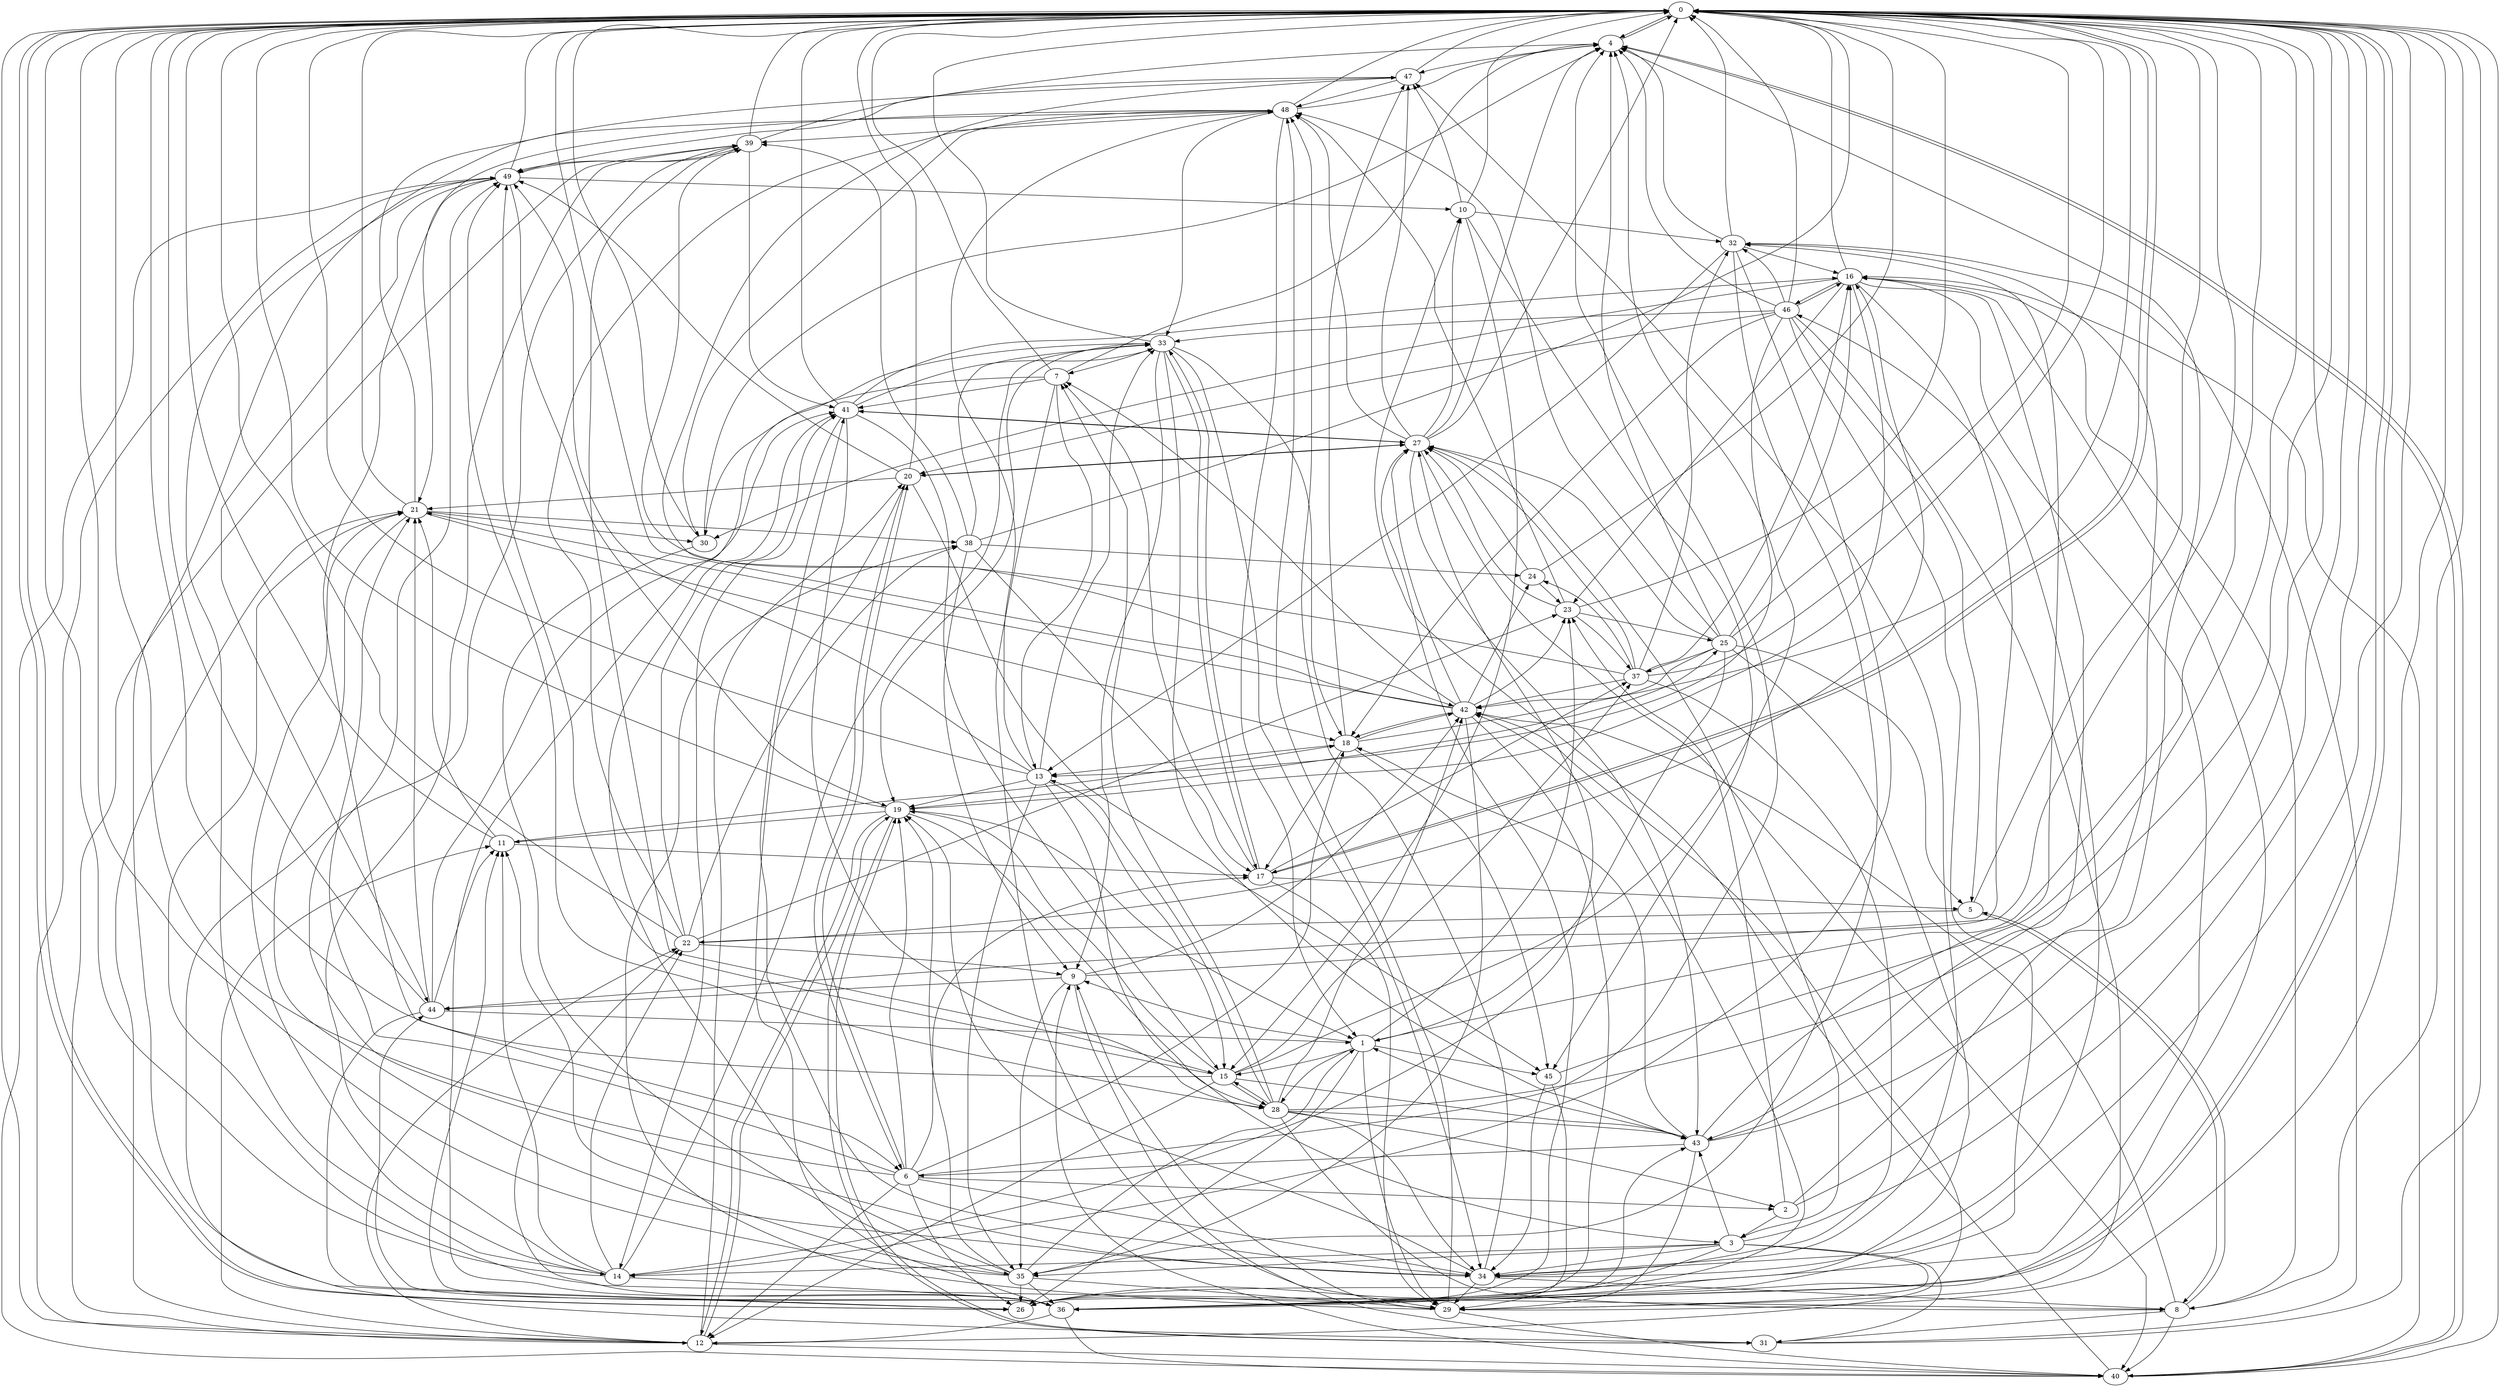 strict digraph "" {
	0	 [component_delay=3];
	4	 [component_delay=3];
	0 -> 4	 [wire_delay=1];
	17	 [component_delay=3];
	0 -> 17	 [wire_delay=1];
	26	 [component_delay=3];
	0 -> 26	 [wire_delay=1];
	36	 [component_delay=3];
	0 -> 36	 [wire_delay=1];
	1	 [component_delay=3];
	1 -> 0	 [wire_delay=1];
	9	 [component_delay=3];
	1 -> 9	 [wire_delay=1];
	15	 [component_delay=3];
	1 -> 15	 [wire_delay=1];
	23	 [component_delay=3];
	1 -> 23	 [wire_delay=1];
	1 -> 26	 [wire_delay=1];
	28	 [component_delay=3];
	1 -> 28	 [wire_delay=1];
	29	 [component_delay=3];
	1 -> 29	 [wire_delay=1];
	45	 [component_delay=3];
	1 -> 45	 [wire_delay=1];
	2	 [component_delay=3];
	2 -> 0	 [wire_delay=1];
	3	 [component_delay=3];
	2 -> 3	 [wire_delay=1];
	2 -> 23	 [wire_delay=1];
	32	 [component_delay=3];
	2 -> 32	 [wire_delay=1];
	3 -> 0	 [wire_delay=1];
	14	 [component_delay=3];
	3 -> 14	 [wire_delay=1];
	3 -> 26	 [wire_delay=1];
	3 -> 29	 [wire_delay=1];
	31	 [component_delay=3];
	3 -> 31	 [wire_delay=1];
	34	 [component_delay=3];
	3 -> 34	 [wire_delay=1];
	35	 [component_delay=3];
	3 -> 35	 [wire_delay=1];
	43	 [component_delay=3];
	3 -> 43	 [wire_delay=1];
	4 -> 0	 [wire_delay=1];
	40	 [component_delay=3];
	4 -> 40	 [wire_delay=1];
	47	 [component_delay=3];
	4 -> 47	 [wire_delay=1];
	5	 [component_delay=3];
	5 -> 0	 [wire_delay=1];
	8	 [component_delay=3];
	5 -> 8	 [wire_delay=1];
	22	 [component_delay=3];
	5 -> 22	 [wire_delay=1];
	6	 [component_delay=3];
	6 -> 0	 [wire_delay=1];
	6 -> 2	 [wire_delay=1];
	6 -> 4	 [wire_delay=1];
	12	 [component_delay=3];
	6 -> 12	 [wire_delay=1];
	6 -> 17	 [wire_delay=1];
	18	 [component_delay=3];
	6 -> 18	 [wire_delay=1];
	19	 [component_delay=3];
	6 -> 19	 [wire_delay=1];
	20	 [component_delay=3];
	6 -> 20	 [wire_delay=1];
	21	 [component_delay=3];
	6 -> 21	 [wire_delay=1];
	6 -> 26	 [wire_delay=1];
	6 -> 34	 [wire_delay=1];
	7	 [component_delay=3];
	7 -> 0	 [wire_delay=1];
	7 -> 4	 [wire_delay=1];
	13	 [component_delay=3];
	7 -> 13	 [wire_delay=1];
	7 -> 29	 [wire_delay=1];
	30	 [component_delay=3];
	7 -> 30	 [wire_delay=1];
	41	 [component_delay=3];
	7 -> 41	 [wire_delay=1];
	8 -> 0	 [wire_delay=1];
	8 -> 5	 [wire_delay=1];
	8 -> 21	 [wire_delay=1];
	8 -> 31	 [wire_delay=1];
	8 -> 40	 [wire_delay=1];
	42	 [component_delay=3];
	8 -> 42	 [wire_delay=1];
	9 -> 0	 [wire_delay=1];
	9 -> 31	 [wire_delay=1];
	9 -> 35	 [wire_delay=1];
	9 -> 42	 [wire_delay=1];
	44	 [component_delay=3];
	9 -> 44	 [wire_delay=1];
	10	 [component_delay=3];
	10 -> 0	 [wire_delay=1];
	10 -> 15	 [wire_delay=1];
	10 -> 32	 [wire_delay=1];
	10 -> 45	 [wire_delay=1];
	10 -> 47	 [wire_delay=1];
	11	 [component_delay=3];
	11 -> 0	 [wire_delay=1];
	11 -> 17	 [wire_delay=1];
	11 -> 18	 [wire_delay=1];
	11 -> 21	 [wire_delay=1];
	12 -> 0	 [wire_delay=1];
	12 -> 11	 [wire_delay=1];
	12 -> 19	 [wire_delay=1];
	12 -> 20	 [wire_delay=1];
	12 -> 21	 [wire_delay=1];
	12 -> 22	 [wire_delay=1];
	12 -> 40	 [wire_delay=1];
	12 -> 42	 [wire_delay=1];
	49	 [component_delay=3];
	12 -> 49	 [wire_delay=1];
	13 -> 0	 [wire_delay=1];
	13 -> 3	 [wire_delay=1];
	13 -> 15	 [wire_delay=1];
	13 -> 19	 [wire_delay=1];
	33	 [component_delay=3];
	13 -> 33	 [wire_delay=1];
	13 -> 35	 [wire_delay=1];
	48	 [component_delay=3];
	13 -> 48	 [wire_delay=1];
	13 -> 49	 [wire_delay=1];
	14 -> 0	 [wire_delay=1];
	14 -> 11	 [wire_delay=1];
	14 -> 21	 [wire_delay=1];
	14 -> 22	 [wire_delay=1];
	27	 [component_delay=3];
	14 -> 27	 [wire_delay=1];
	14 -> 33	 [wire_delay=1];
	14 -> 36	 [wire_delay=1];
	39	 [component_delay=3];
	14 -> 39	 [wire_delay=1];
	15 -> 0	 [wire_delay=1];
	15 -> 4	 [wire_delay=1];
	15 -> 12	 [wire_delay=1];
	15 -> 19	 [wire_delay=1];
	15 -> 28	 [wire_delay=1];
	37	 [component_delay=3];
	15 -> 37	 [wire_delay=1];
	15 -> 43	 [wire_delay=1];
	15 -> 49	 [wire_delay=1];
	16	 [component_delay=3];
	16 -> 0	 [wire_delay=1];
	16 -> 8	 [wire_delay=1];
	16 -> 19	 [wire_delay=1];
	16 -> 23	 [wire_delay=1];
	16 -> 26	 [wire_delay=1];
	16 -> 30	 [wire_delay=1];
	16 -> 43	 [wire_delay=1];
	16 -> 44	 [wire_delay=1];
	46	 [component_delay=3];
	16 -> 46	 [wire_delay=1];
	17 -> 0	 [wire_delay=1];
	17 -> 5	 [wire_delay=1];
	17 -> 7	 [wire_delay=1];
	17 -> 29	 [wire_delay=1];
	17 -> 33	 [wire_delay=1];
	17 -> 37	 [wire_delay=1];
	18 -> 0	 [wire_delay=1];
	18 -> 13	 [wire_delay=1];
	18 -> 17	 [wire_delay=1];
	18 -> 42	 [wire_delay=1];
	18 -> 45	 [wire_delay=1];
	18 -> 47	 [wire_delay=1];
	19 -> 0	 [wire_delay=1];
	19 -> 1	 [wire_delay=1];
	19 -> 11	 [wire_delay=1];
	19 -> 12	 [wire_delay=1];
	25	 [component_delay=3];
	19 -> 25	 [wire_delay=1];
	19 -> 28	 [wire_delay=1];
	19 -> 31	 [wire_delay=1];
	20 -> 0	 [wire_delay=1];
	20 -> 6	 [wire_delay=1];
	20 -> 21	 [wire_delay=1];
	20 -> 27	 [wire_delay=1];
	20 -> 45	 [wire_delay=1];
	20 -> 49	 [wire_delay=1];
	21 -> 0	 [wire_delay=1];
	21 -> 18	 [wire_delay=1];
	21 -> 30	 [wire_delay=1];
	21 -> 34	 [wire_delay=1];
	38	 [component_delay=3];
	21 -> 38	 [wire_delay=1];
	21 -> 47	 [wire_delay=1];
	22 -> 0	 [wire_delay=1];
	22 -> 9	 [wire_delay=1];
	22 -> 16	 [wire_delay=1];
	22 -> 23	 [wire_delay=1];
	22 -> 38	 [wire_delay=1];
	22 -> 41	 [wire_delay=1];
	22 -> 48	 [wire_delay=1];
	23 -> 0	 [wire_delay=1];
	23 -> 25	 [wire_delay=1];
	23 -> 27	 [wire_delay=1];
	23 -> 37	 [wire_delay=1];
	23 -> 48	 [wire_delay=1];
	24	 [component_delay=3];
	24 -> 0	 [wire_delay=1];
	24 -> 23	 [wire_delay=1];
	24 -> 27	 [wire_delay=1];
	25 -> 0	 [wire_delay=1];
	25 -> 1	 [wire_delay=1];
	25 -> 4	 [wire_delay=1];
	25 -> 5	 [wire_delay=1];
	25 -> 16	 [wire_delay=1];
	25 -> 27	 [wire_delay=1];
	25 -> 36	 [wire_delay=1];
	25 -> 37	 [wire_delay=1];
	25 -> 42	 [wire_delay=1];
	25 -> 48	 [wire_delay=1];
	26 -> 0	 [wire_delay=1];
	26 -> 27	 [wire_delay=1];
	27 -> 0	 [wire_delay=1];
	27 -> 3	 [wire_delay=1];
	27 -> 4	 [wire_delay=1];
	27 -> 10	 [wire_delay=1];
	27 -> 20	 [wire_delay=1];
	27 -> 40	 [wire_delay=1];
	27 -> 41	 [wire_delay=1];
	27 -> 43	 [wire_delay=1];
	27 -> 47	 [wire_delay=1];
	27 -> 48	 [wire_delay=1];
	28 -> 0	 [wire_delay=1];
	28 -> 2	 [wire_delay=1];
	28 -> 7	 [wire_delay=1];
	28 -> 8	 [wire_delay=1];
	28 -> 13	 [wire_delay=1];
	28 -> 15	 [wire_delay=1];
	28 -> 34	 [wire_delay=1];
	28 -> 42	 [wire_delay=1];
	28 -> 43	 [wire_delay=1];
	28 -> 49	 [wire_delay=1];
	29 -> 0	 [wire_delay=1];
	29 -> 9	 [wire_delay=1];
	29 -> 38	 [wire_delay=1];
	29 -> 40	 [wire_delay=1];
	29 -> 48	 [wire_delay=1];
	30 -> 0	 [wire_delay=1];
	30 -> 4	 [wire_delay=1];
	30 -> 35	 [wire_delay=1];
	31 -> 0	 [wire_delay=1];
	31 -> 19	 [wire_delay=1];
	31 -> 32	 [wire_delay=1];
	31 -> 39	 [wire_delay=1];
	32 -> 0	 [wire_delay=1];
	32 -> 4	 [wire_delay=1];
	32 -> 13	 [wire_delay=1];
	32 -> 14	 [wire_delay=1];
	32 -> 16	 [wire_delay=1];
	32 -> 35	 [wire_delay=1];
	33 -> 0	 [wire_delay=1];
	33 -> 7	 [wire_delay=1];
	33 -> 9	 [wire_delay=1];
	33 -> 17	 [wire_delay=1];
	33 -> 18	 [wire_delay=1];
	33 -> 19	 [wire_delay=1];
	33 -> 34	 [wire_delay=1];
	33 -> 43	 [wire_delay=1];
	34 -> 0	 [wire_delay=1];
	34 -> 8	 [wire_delay=1];
	34 -> 19	 [wire_delay=1];
	34 -> 29	 [wire_delay=1];
	34 -> 41	 [wire_delay=1];
	34 -> 46	 [wire_delay=1];
	34 -> 47	 [wire_delay=1];
	34 -> 48	 [wire_delay=1];
	34 -> 49	 [wire_delay=1];
	35 -> 0	 [wire_delay=1];
	35 -> 1	 [wire_delay=1];
	35 -> 11	 [wire_delay=1];
	35 -> 19	 [wire_delay=1];
	35 -> 26	 [wire_delay=1];
	35 -> 29	 [wire_delay=1];
	35 -> 36	 [wire_delay=1];
	35 -> 41	 [wire_delay=1];
	36 -> 0	 [wire_delay=1];
	36 -> 11	 [wire_delay=1];
	36 -> 12	 [wire_delay=1];
	36 -> 16	 [wire_delay=1];
	36 -> 20	 [wire_delay=1];
	36 -> 22	 [wire_delay=1];
	36 -> 33	 [wire_delay=1];
	36 -> 40	 [wire_delay=1];
	36 -> 42	 [wire_delay=1];
	36 -> 43	 [wire_delay=1];
	36 -> 44	 [wire_delay=1];
	37 -> 0	 [wire_delay=1];
	37 -> 16	 [wire_delay=1];
	37 -> 24	 [wire_delay=1];
	37 -> 27	 [wire_delay=1];
	37 -> 32	 [wire_delay=1];
	37 -> 34	 [wire_delay=1];
	37 -> 39	 [wire_delay=1];
	37 -> 42	 [wire_delay=1];
	38 -> 0	 [wire_delay=1];
	38 -> 9	 [wire_delay=1];
	38 -> 17	 [wire_delay=1];
	38 -> 24	 [wire_delay=1];
	38 -> 33	 [wire_delay=1];
	38 -> 39	 [wire_delay=1];
	39 -> 0	 [wire_delay=1];
	39 -> 4	 [wire_delay=1];
	39 -> 12	 [wire_delay=1];
	39 -> 15	 [wire_delay=1];
	39 -> 41	 [wire_delay=1];
	39 -> 49	 [wire_delay=1];
	40 -> 0	 [wire_delay=1];
	40 -> 4	 [wire_delay=1];
	40 -> 9	 [wire_delay=1];
	40 -> 10	 [wire_delay=1];
	40 -> 16	 [wire_delay=1];
	40 -> 49	 [wire_delay=1];
	41 -> 0	 [wire_delay=1];
	41 -> 14	 [wire_delay=1];
	41 -> 15	 [wire_delay=1];
	41 -> 16	 [wire_delay=1];
	41 -> 27	 [wire_delay=1];
	41 -> 28	 [wire_delay=1];
	41 -> 33	 [wire_delay=1];
	42 -> 0	 [wire_delay=1];
	42 -> 7	 [wire_delay=1];
	42 -> 18	 [wire_delay=1];
	42 -> 21	 [wire_delay=1];
	42 -> 23	 [wire_delay=1];
	42 -> 24	 [wire_delay=1];
	42 -> 26	 [wire_delay=1];
	42 -> 27	 [wire_delay=1];
	42 -> 35	 [wire_delay=1];
	43 -> 0	 [wire_delay=1];
	43 -> 1	 [wire_delay=1];
	43 -> 4	 [wire_delay=1];
	43 -> 6	 [wire_delay=1];
	43 -> 18	 [wire_delay=1];
	43 -> 29	 [wire_delay=1];
	43 -> 32	 [wire_delay=1];
	44 -> 0	 [wire_delay=1];
	44 -> 1	 [wire_delay=1];
	44 -> 11	 [wire_delay=1];
	44 -> 21	 [wire_delay=1];
	44 -> 26	 [wire_delay=1];
	44 -> 41	 [wire_delay=1];
	45 -> 0	 [wire_delay=1];
	45 -> 29	 [wire_delay=1];
	45 -> 34	 [wire_delay=1];
	46 -> 0	 [wire_delay=1];
	46 -> 4	 [wire_delay=1];
	46 -> 5	 [wire_delay=1];
	46 -> 13	 [wire_delay=1];
	46 -> 16	 [wire_delay=1];
	46 -> 18	 [wire_delay=1];
	46 -> 20	 [wire_delay=1];
	46 -> 29	 [wire_delay=1];
	46 -> 32	 [wire_delay=1];
	46 -> 33	 [wire_delay=1];
	46 -> 36	 [wire_delay=1];
	47 -> 0	 [wire_delay=1];
	47 -> 42	 [wire_delay=1];
	47 -> 48	 [wire_delay=1];
	47 -> 49	 [wire_delay=1];
	48 -> 0	 [wire_delay=1];
	48 -> 1	 [wire_delay=1];
	48 -> 4	 [wire_delay=1];
	48 -> 21	 [wire_delay=1];
	48 -> 26	 [wire_delay=1];
	48 -> 30	 [wire_delay=1];
	48 -> 33	 [wire_delay=1];
	48 -> 39	 [wire_delay=1];
	49 -> 0	 [wire_delay=1];
	49 -> 6	 [wire_delay=1];
	49 -> 10	 [wire_delay=1];
	49 -> 14	 [wire_delay=1];
	49 -> 19	 [wire_delay=1];
	49 -> 39	 [wire_delay=1];
	49 -> 44	 [wire_delay=1];
}
